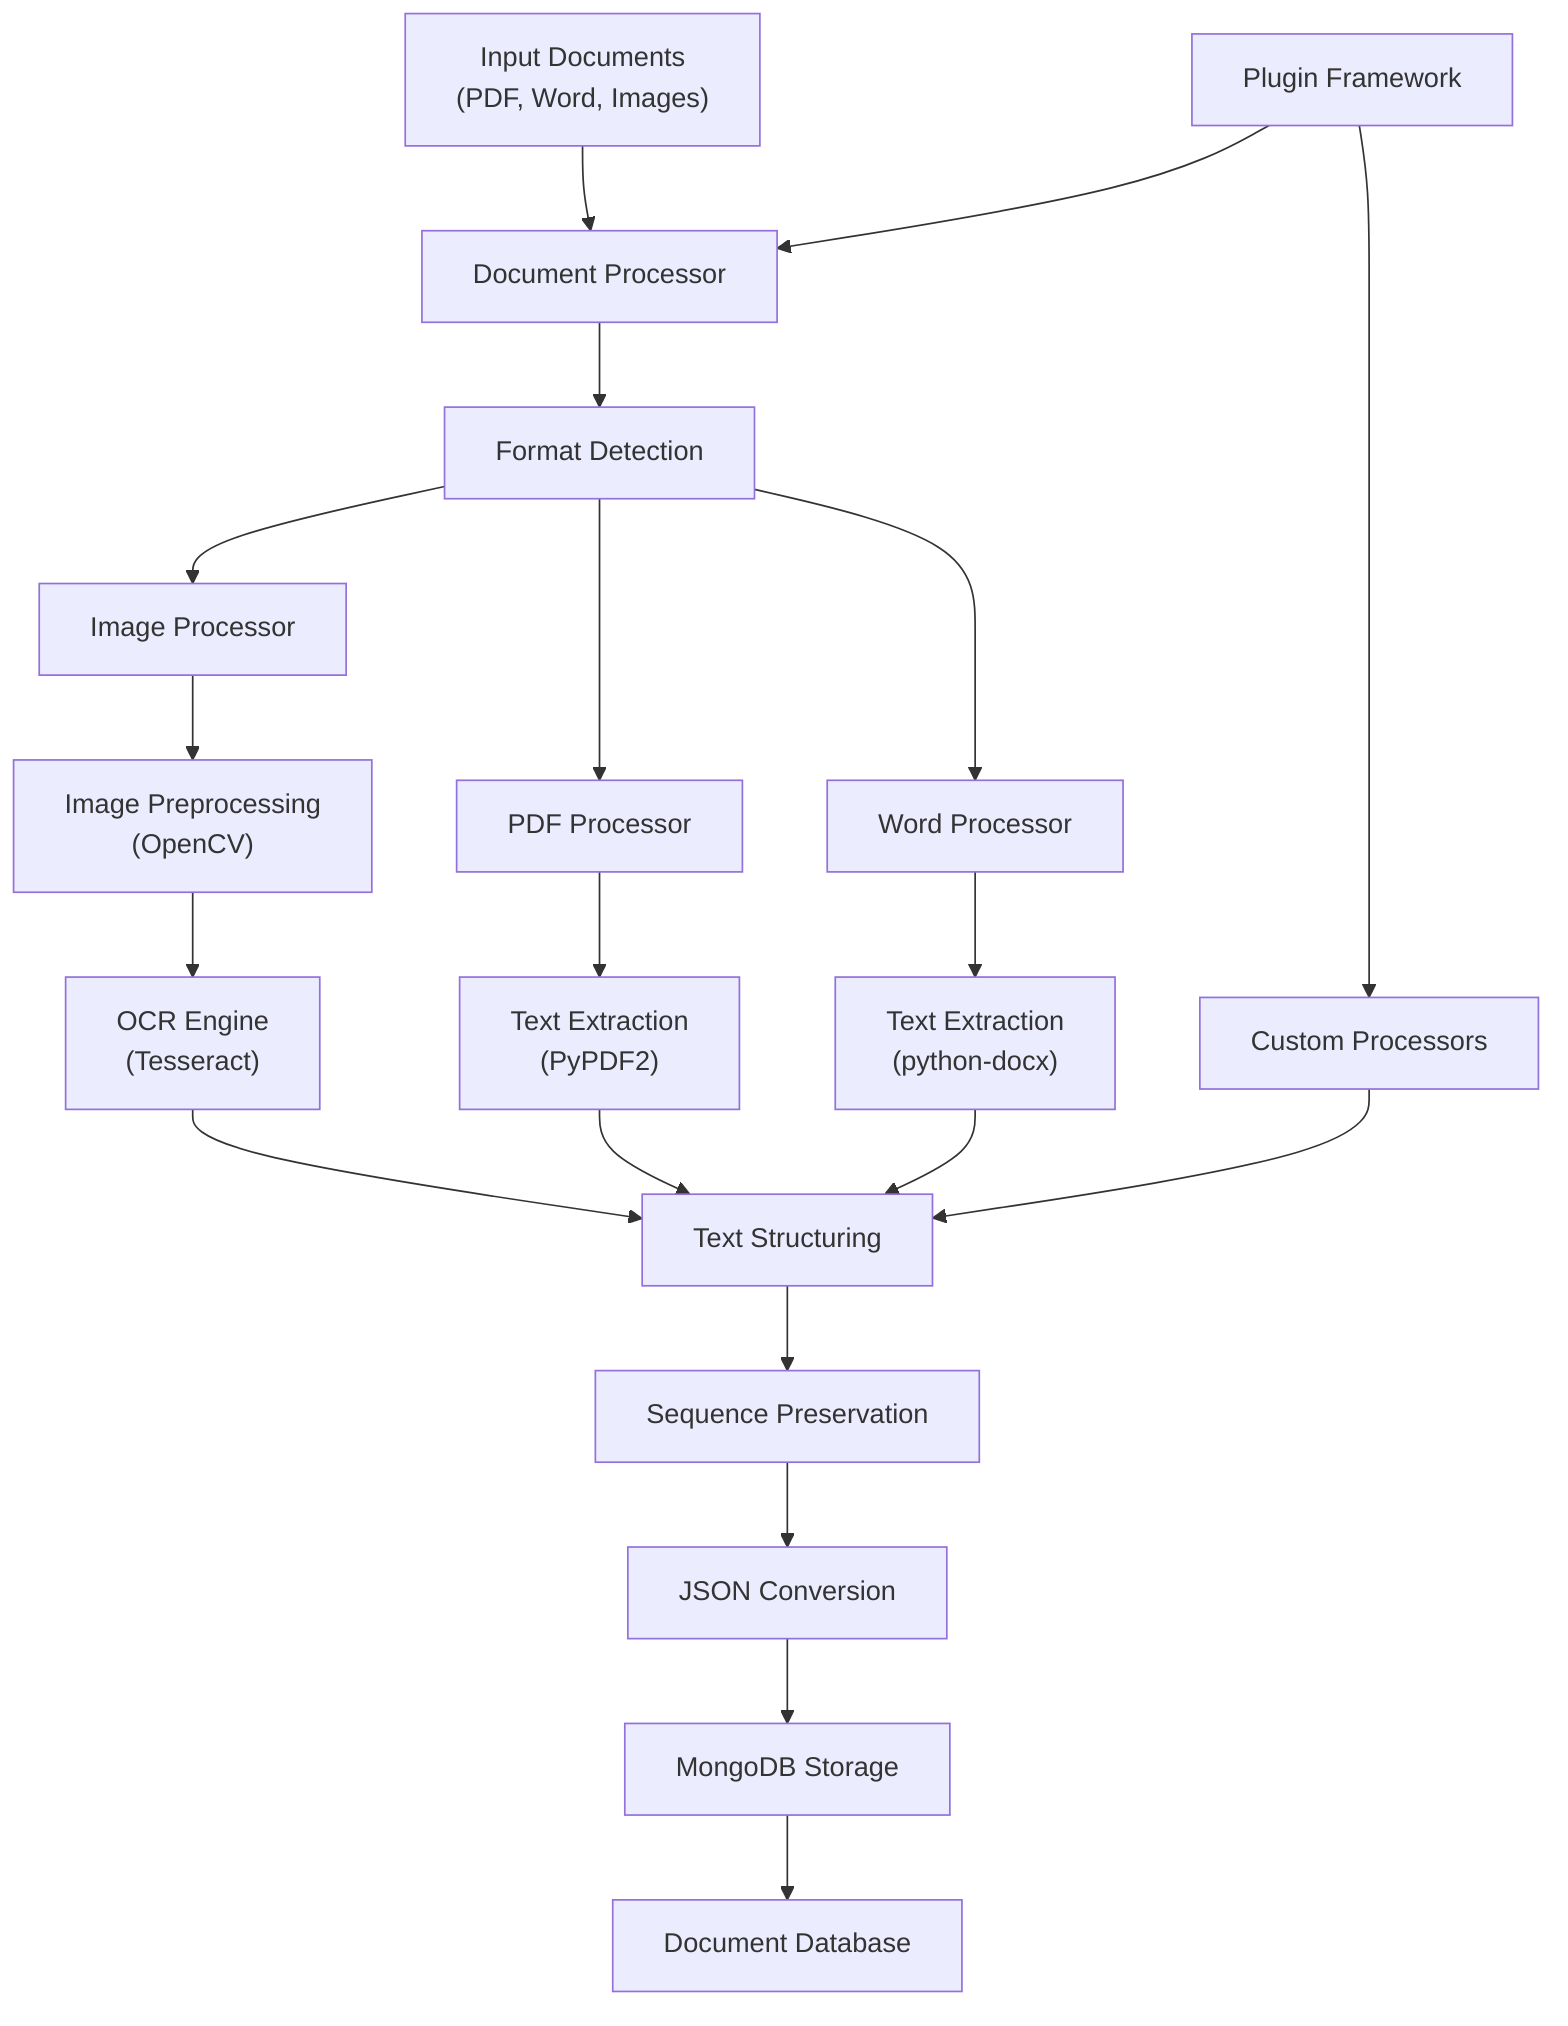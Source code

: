 graph TD;
    A["Input Documents<br/>(PDF, Word, Images)"] --> B["Document Processor"]
    B --> C["Format Detection"]
    C --> D["PDF Processor"]
    C --> E["Word Processor"]
    C --> F["Image Processor"]
    F --> G["Image Preprocessing<br/>(OpenCV)"]
    G --> H["OCR Engine<br/>(Tesseract)"]
    D --> I["Text Extraction<br/>(PyPDF2)"]
    E --> J["Text Extraction<br/>(python-docx)"]
    H --> K["Text Structuring"]
    I --> K
    J --> K
    K --> L["Sequence Preservation"]
    L --> M["JSON Conversion"]
    M --> N["MongoDB Storage"]
    N --> O["Document Database"]
    P["Plugin Framework"] --> B
    P --> Q["Custom Processors"]
    Q --> K